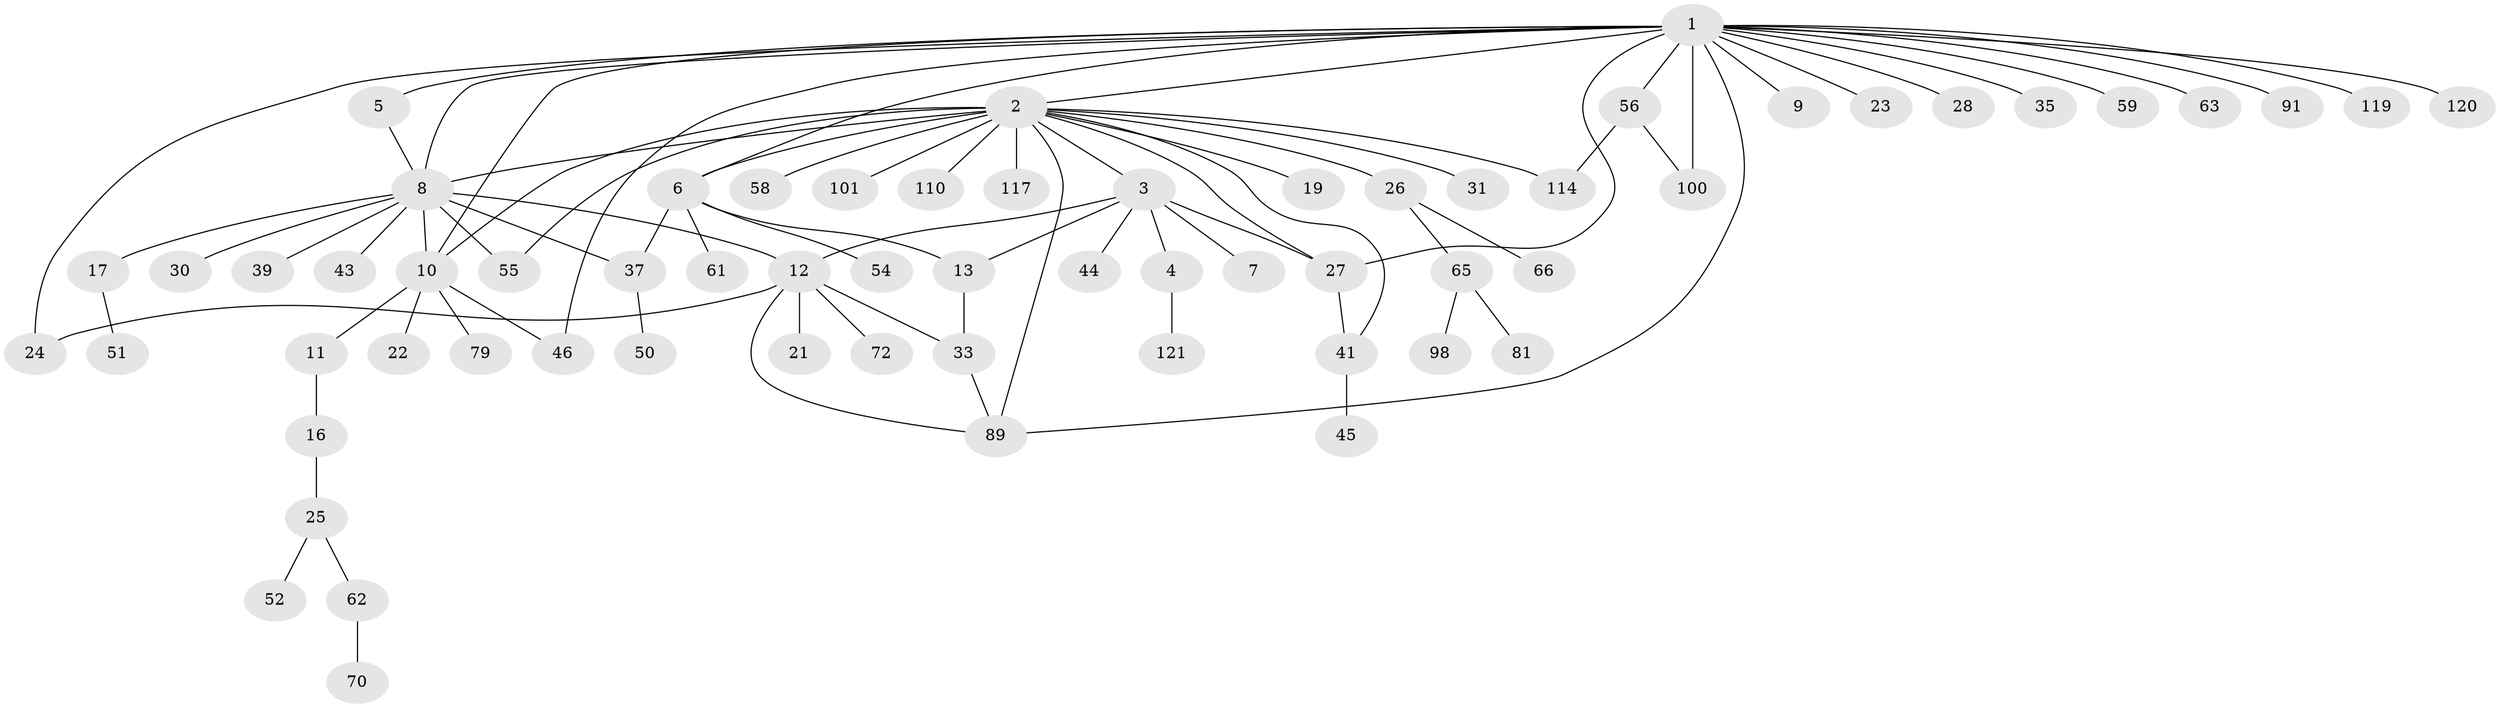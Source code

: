 // original degree distribution, {21: 0.007936507936507936, 19: 0.007936507936507936, 7: 0.015873015873015872, 2: 0.19047619047619047, 6: 0.023809523809523808, 3: 0.12698412698412698, 13: 0.007936507936507936, 10: 0.007936507936507936, 5: 0.047619047619047616, 1: 0.5476190476190477, 4: 0.015873015873015872}
// Generated by graph-tools (version 1.1) at 2025/14/03/09/25 04:14:44]
// undirected, 63 vertices, 82 edges
graph export_dot {
graph [start="1"]
  node [color=gray90,style=filled];
  1;
  2;
  3;
  4;
  5 [super="+71"];
  6 [super="+20+29+87+86"];
  7 [super="+69+32"];
  8 [super="+14+18+97+106+80+85+38"];
  9 [super="+88"];
  10 [super="+82+113+95"];
  11;
  12 [super="+15+77"];
  13;
  16;
  17 [super="+83+78+64"];
  19;
  21 [super="+118"];
  22;
  23;
  24 [super="+105"];
  25 [super="+57"];
  26;
  27 [super="+123+68"];
  28 [super="+53+76"];
  30;
  31;
  33 [super="+73+67"];
  35 [super="+94+116+99+75"];
  37 [super="+49"];
  39 [super="+48"];
  41 [super="+104"];
  43;
  44 [super="+112"];
  45;
  46;
  50;
  51;
  52;
  54;
  55;
  56;
  58;
  59;
  61 [super="+111"];
  62;
  63;
  65;
  66;
  70;
  72 [super="+90"];
  79 [super="+124+96"];
  81;
  89 [super="+108+115"];
  91;
  98;
  100;
  101;
  110;
  114;
  117;
  119;
  120;
  121;
  1 -- 2;
  1 -- 5;
  1 -- 6;
  1 -- 8 [weight=2];
  1 -- 9;
  1 -- 10;
  1 -- 23;
  1 -- 24;
  1 -- 27;
  1 -- 28;
  1 -- 35;
  1 -- 46;
  1 -- 56;
  1 -- 59;
  1 -- 63;
  1 -- 89;
  1 -- 91;
  1 -- 100;
  1 -- 119;
  1 -- 120;
  2 -- 3;
  2 -- 8 [weight=2];
  2 -- 10 [weight=2];
  2 -- 19;
  2 -- 26;
  2 -- 31;
  2 -- 55;
  2 -- 58;
  2 -- 89;
  2 -- 101;
  2 -- 110;
  2 -- 114;
  2 -- 117;
  2 -- 41;
  2 -- 27;
  2 -- 6;
  3 -- 4;
  3 -- 7;
  3 -- 12;
  3 -- 13;
  3 -- 44;
  3 -- 27;
  4 -- 121;
  5 -- 8;
  6 -- 37;
  6 -- 61 [weight=2];
  6 -- 13;
  6 -- 54;
  8 -- 17;
  8 -- 39;
  8 -- 37;
  8 -- 55;
  8 -- 30;
  8 -- 10;
  8 -- 43;
  8 -- 12;
  10 -- 11;
  10 -- 22;
  10 -- 46;
  10 -- 79;
  11 -- 16;
  12 -- 72;
  12 -- 89;
  12 -- 33;
  12 -- 21;
  12 -- 24;
  13 -- 33;
  16 -- 25;
  17 -- 51;
  25 -- 52;
  25 -- 62;
  26 -- 65;
  26 -- 66;
  27 -- 41;
  33 -- 89;
  37 -- 50;
  41 -- 45;
  56 -- 100;
  56 -- 114;
  62 -- 70;
  65 -- 81;
  65 -- 98;
}
